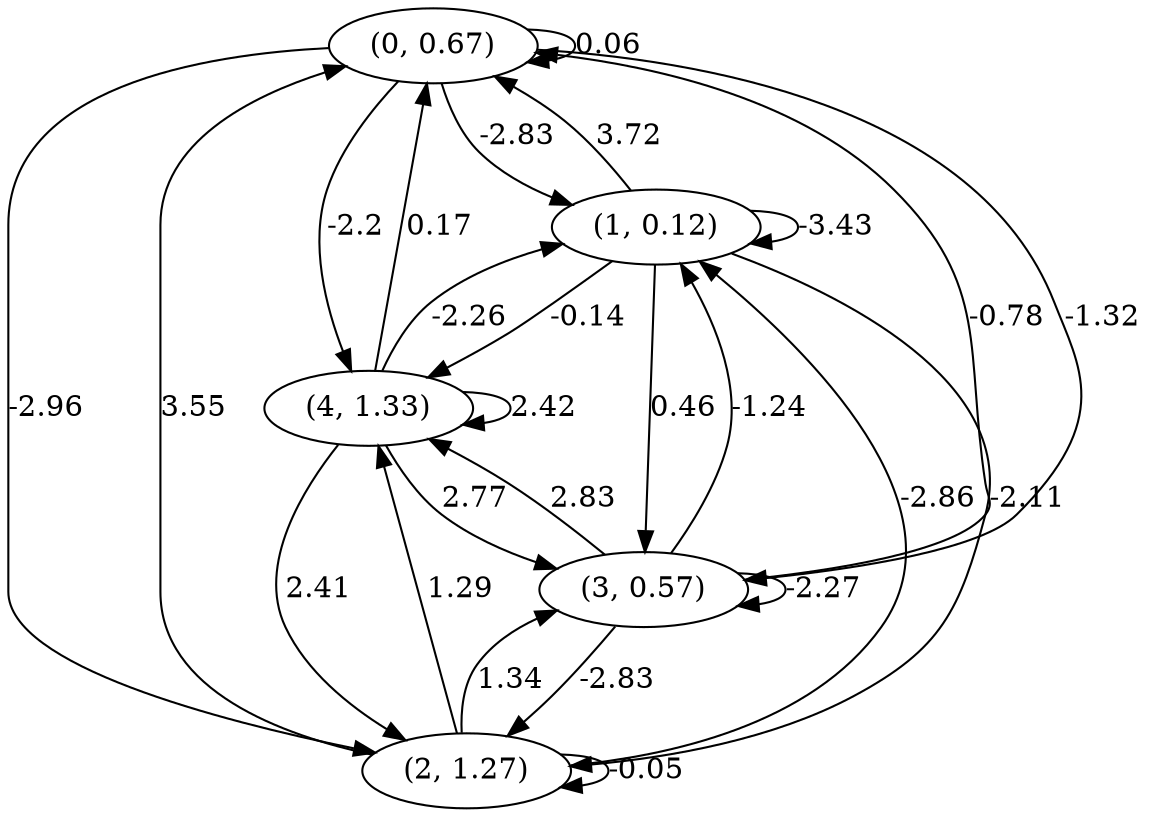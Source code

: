 digraph {
    0 [ label = "(0, 0.67)" ]
    1 [ label = "(1, 0.12)" ]
    2 [ label = "(2, 1.27)" ]
    3 [ label = "(3, 0.57)" ]
    4 [ label = "(4, 1.33)" ]
    0 -> 0 [ label = "0.06" ]
    1 -> 1 [ label = "-3.43" ]
    2 -> 2 [ label = "-0.05" ]
    3 -> 3 [ label = "-2.27" ]
    4 -> 4 [ label = "2.42" ]
    1 -> 0 [ label = "3.72" ]
    2 -> 0 [ label = "3.55" ]
    3 -> 0 [ label = "-0.78" ]
    4 -> 0 [ label = "0.17" ]
    0 -> 1 [ label = "-2.83" ]
    2 -> 1 [ label = "-2.86" ]
    3 -> 1 [ label = "-1.24" ]
    4 -> 1 [ label = "-2.26" ]
    0 -> 2 [ label = "-2.96" ]
    1 -> 2 [ label = "-2.11" ]
    3 -> 2 [ label = "-2.83" ]
    4 -> 2 [ label = "2.41" ]
    0 -> 3 [ label = "-1.32" ]
    1 -> 3 [ label = "0.46" ]
    2 -> 3 [ label = "1.34" ]
    4 -> 3 [ label = "2.77" ]
    0 -> 4 [ label = "-2.2" ]
    1 -> 4 [ label = "-0.14" ]
    2 -> 4 [ label = "1.29" ]
    3 -> 4 [ label = "2.83" ]
}

